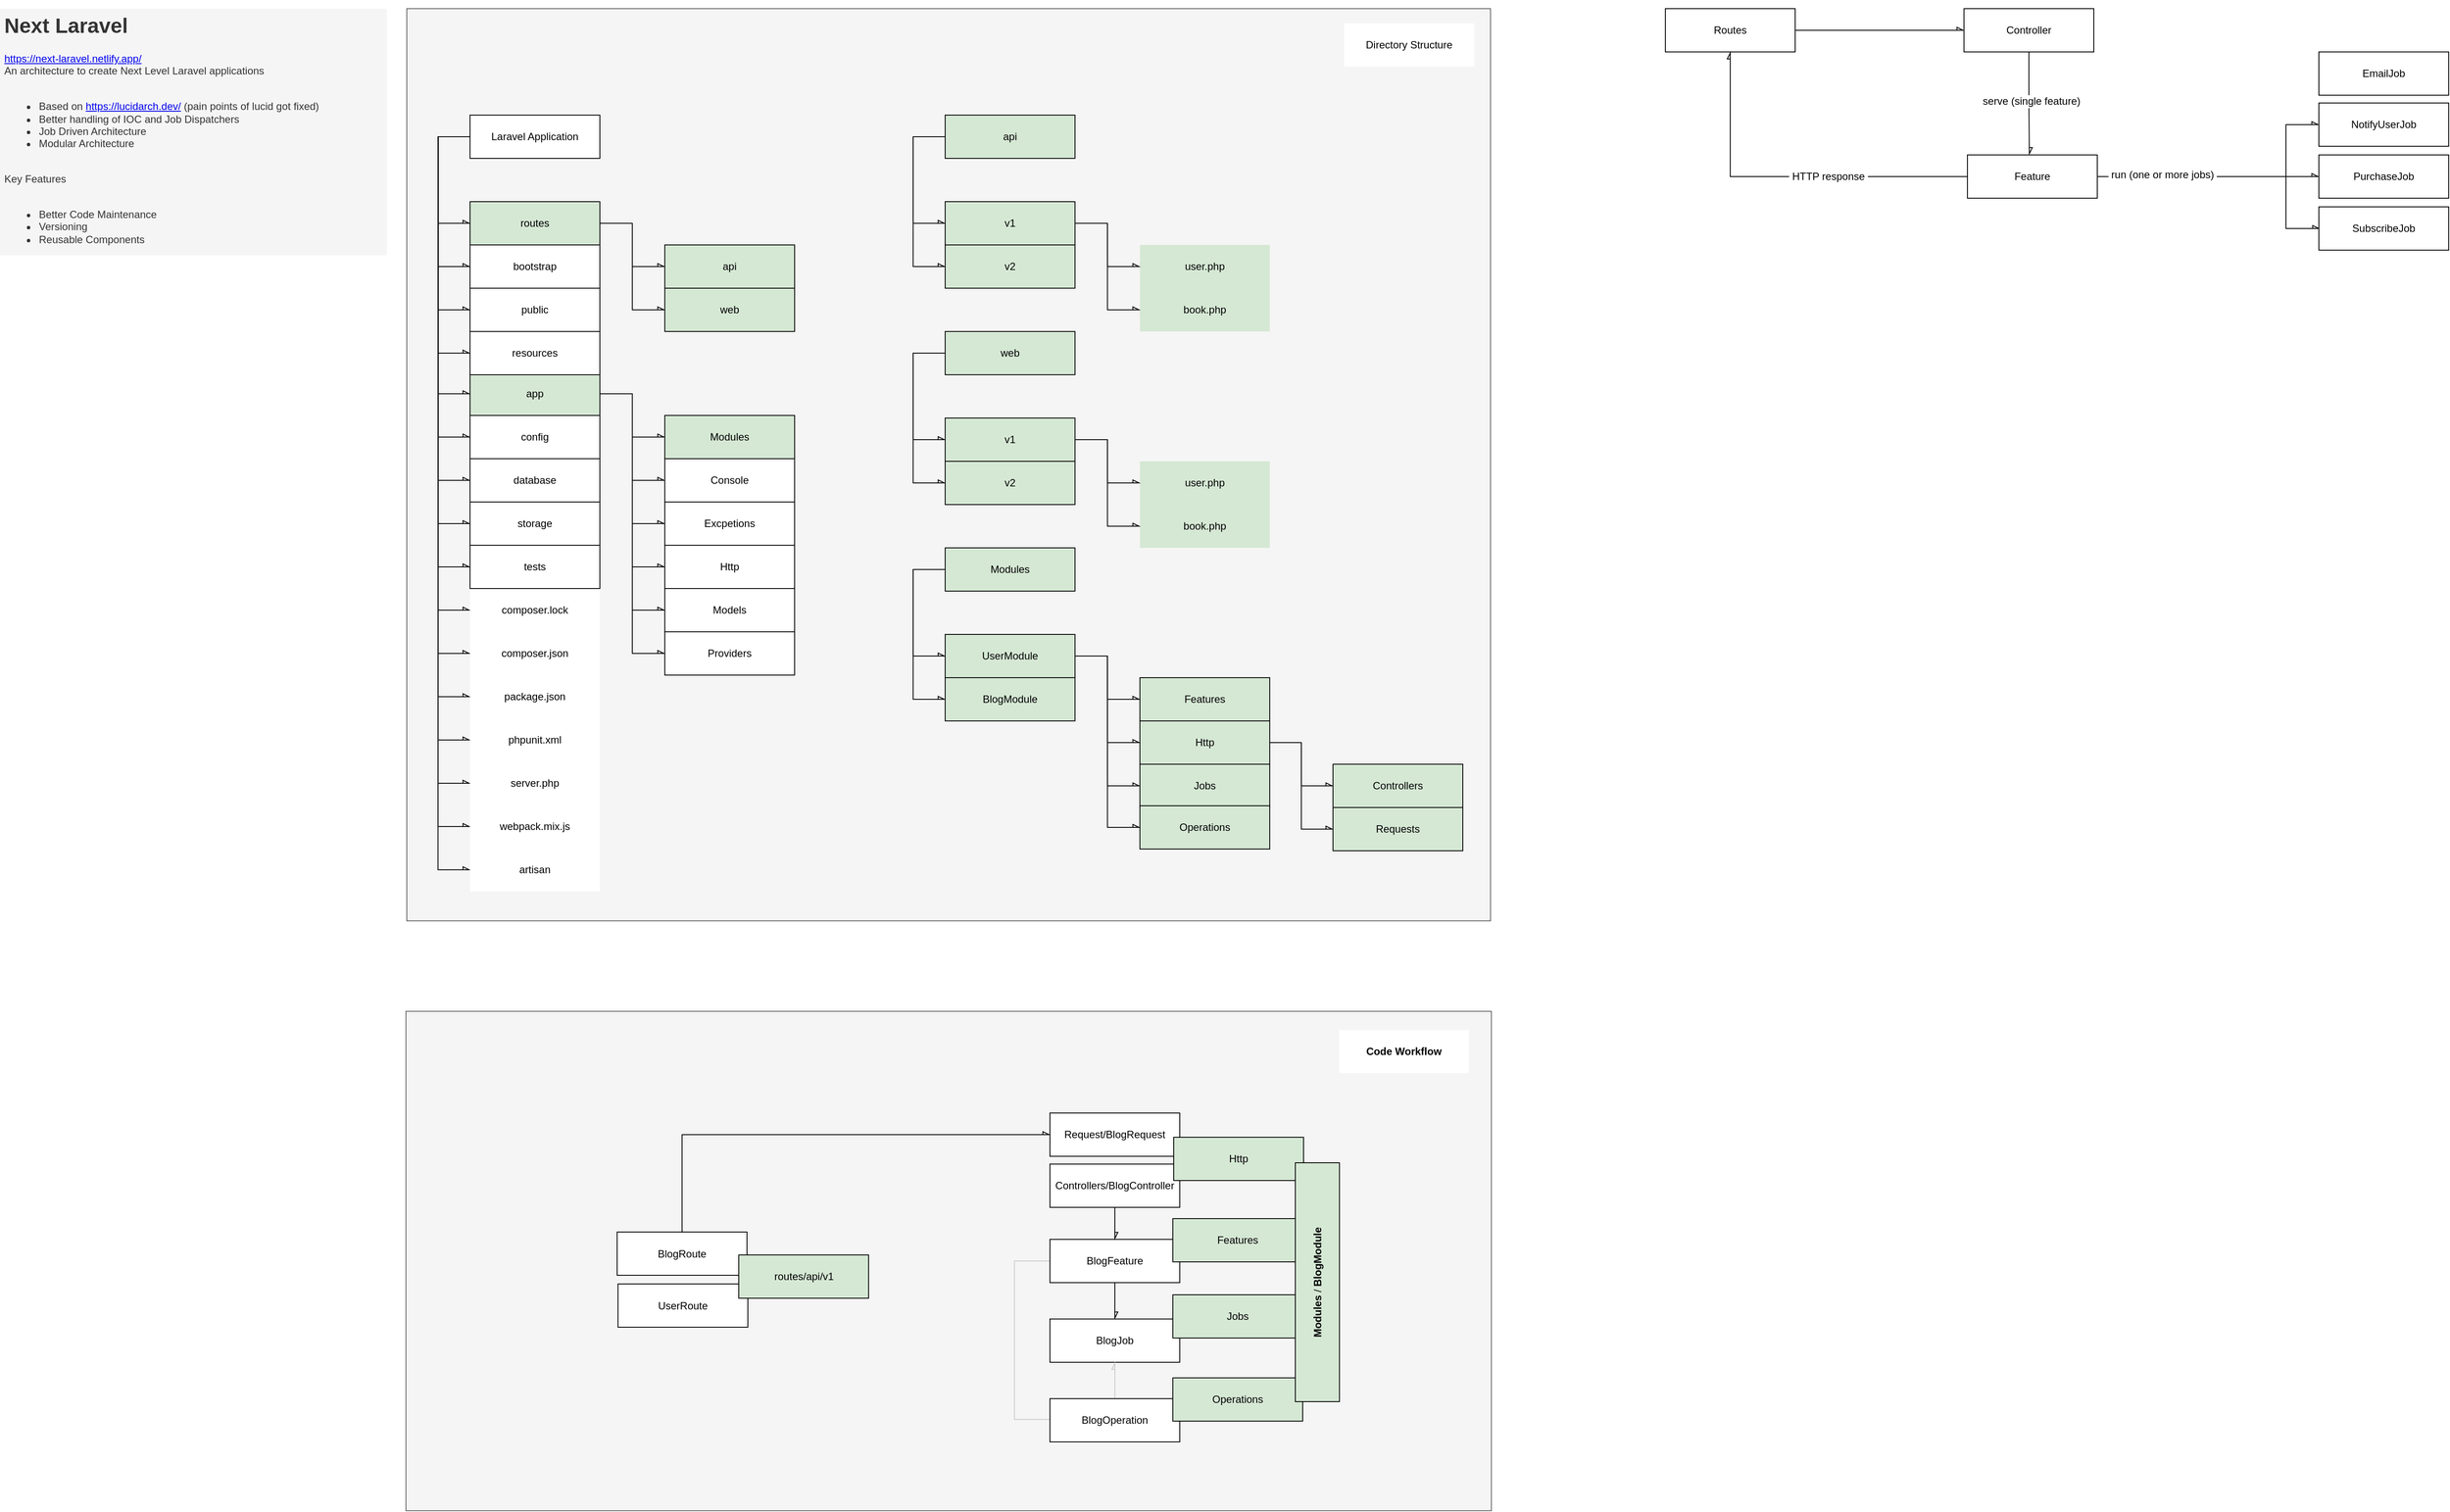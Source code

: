 <mxfile version="20.6.1" type="device"><diagram id="kgpKYQtTHZ0yAKxKKP6v" name="Architectural Concepts"><mxGraphModel dx="1918" dy="588" grid="0" gridSize="10" guides="1" tooltips="1" connect="1" arrows="1" fold="1" page="0" pageScale="1" pageWidth="850" pageHeight="1100" math="0" shadow="0"><root><mxCell id="0"/><mxCell id="1" parent="0"/><mxCell id="j2IgRtQsv3vGRvTuDzH5-283" value="" style="rounded=0;whiteSpace=wrap;html=1;strokeColor=#666666;fillColor=#f5f5f5;fontColor=#333333;" vertex="1" parent="1"><mxGeometry x="-240" y="1418.5" width="1254" height="577" as="geometry"/></mxCell><mxCell id="j2IgRtQsv3vGRvTuDzH5-234" value="" style="rounded=0;whiteSpace=wrap;html=1;strokeColor=#666666;fillColor=#f5f5f5;fontColor=#333333;" vertex="1" parent="1"><mxGeometry x="-239" y="260" width="1252" height="1054" as="geometry"/></mxCell><mxCell id="OswNVjiVkLit3G8lpN_r-1" value="&lt;h1&gt;Next Laravel&amp;nbsp;&lt;/h1&gt;&lt;div&gt;&lt;a href=&quot;https://next-laravel.netlify.app/&quot;&gt;https://next-laravel.netlify.app/&lt;/a&gt;&lt;br&gt;&lt;/div&gt;&lt;div&gt;An architecture to create Next Level Laravel applications&lt;/div&gt;&lt;div&gt;&lt;br&gt;&lt;/div&gt;&lt;div&gt;&lt;ul&gt;&lt;li&gt;Based on&amp;nbsp;&lt;a href=&quot;https://lucidarch.dev/&quot;&gt;https://lucidarch.dev/&lt;/a&gt; (pain points of lucid got fixed)&lt;/li&gt;&lt;li&gt;Better handling of IOC and Job Dispatchers&lt;/li&gt;&lt;li&gt;Job Driven Architecture&lt;/li&gt;&lt;li&gt;Modular Architecture&lt;/li&gt;&lt;/ul&gt;&lt;div&gt;&lt;br&gt;&lt;/div&gt;&lt;/div&gt;&lt;div&gt;Key Features&lt;/div&gt;&lt;div&gt;&lt;br&gt;&lt;/div&gt;&lt;div&gt;&lt;ul&gt;&lt;li&gt;Better Code Maintenance&lt;/li&gt;&lt;li&gt;Versioning&lt;/li&gt;&lt;li&gt;Reusable Components&lt;/li&gt;&lt;/ul&gt;&lt;/div&gt;&lt;div&gt;&lt;br&gt;&lt;/div&gt;" style="text;html=1;strokeColor=none;fillColor=#f5f5f5;spacing=5;spacingTop=-20;whiteSpace=wrap;overflow=hidden;rounded=0;fontColor=#333333;" parent="1" vertex="1"><mxGeometry x="-709" y="260" width="447" height="285" as="geometry"/></mxCell><mxCell id="j2IgRtQsv3vGRvTuDzH5-101" style="edgeStyle=orthogonalEdgeStyle;rounded=0;orthogonalLoop=1;jettySize=auto;html=1;entryX=0;entryY=0.5;entryDx=0;entryDy=0;exitX=0;exitY=0.5;exitDx=0;exitDy=0;endArrow=async;endFill=0;" edge="1" parent="1" source="j2IgRtQsv3vGRvTuDzH5-99" target="j2IgRtQsv3vGRvTuDzH5-100"><mxGeometry relative="1" as="geometry"><Array as="points"><mxPoint x="-202.97" y="408"/><mxPoint x="-202.97" y="705"/></Array></mxGeometry></mxCell><mxCell id="j2IgRtQsv3vGRvTuDzH5-118" style="edgeStyle=orthogonalEdgeStyle;rounded=0;orthogonalLoop=1;jettySize=auto;html=1;entryX=0;entryY=0.5;entryDx=0;entryDy=0;exitX=0;exitY=0.5;exitDx=0;exitDy=0;endArrow=async;endFill=0;" edge="1" parent="1" source="j2IgRtQsv3vGRvTuDzH5-99" target="j2IgRtQsv3vGRvTuDzH5-103"><mxGeometry relative="1" as="geometry"><Array as="points"><mxPoint x="-202.97" y="408"/><mxPoint x="-202.97" y="558"/></Array></mxGeometry></mxCell><mxCell id="j2IgRtQsv3vGRvTuDzH5-119" style="edgeStyle=orthogonalEdgeStyle;rounded=0;orthogonalLoop=1;jettySize=auto;html=1;entryX=0;entryY=0.5;entryDx=0;entryDy=0;exitX=0;exitY=0.5;exitDx=0;exitDy=0;endArrow=async;endFill=0;" edge="1" parent="1" source="j2IgRtQsv3vGRvTuDzH5-99" target="j2IgRtQsv3vGRvTuDzH5-110"><mxGeometry relative="1" as="geometry"><Array as="points"><mxPoint x="-202.97" y="408"/><mxPoint x="-202.97" y="608"/></Array></mxGeometry></mxCell><mxCell id="j2IgRtQsv3vGRvTuDzH5-120" style="edgeStyle=orthogonalEdgeStyle;rounded=0;orthogonalLoop=1;jettySize=auto;html=1;entryX=0;entryY=0.5;entryDx=0;entryDy=0;exitX=0;exitY=0.5;exitDx=0;exitDy=0;endArrow=async;endFill=0;" edge="1" parent="1" source="j2IgRtQsv3vGRvTuDzH5-99" target="j2IgRtQsv3vGRvTuDzH5-111"><mxGeometry relative="1" as="geometry"><Array as="points"><mxPoint x="-202.97" y="408"/><mxPoint x="-202.97" y="658"/></Array></mxGeometry></mxCell><mxCell id="j2IgRtQsv3vGRvTuDzH5-121" style="edgeStyle=orthogonalEdgeStyle;rounded=0;orthogonalLoop=1;jettySize=auto;html=1;entryX=0;entryY=0.5;entryDx=0;entryDy=0;exitX=0;exitY=0.5;exitDx=0;exitDy=0;endArrow=async;endFill=0;" edge="1" parent="1" source="j2IgRtQsv3vGRvTuDzH5-99" target="j2IgRtQsv3vGRvTuDzH5-112"><mxGeometry relative="1" as="geometry"><Array as="points"><mxPoint x="-202.97" y="408"/><mxPoint x="-202.97" y="508"/></Array></mxGeometry></mxCell><mxCell id="j2IgRtQsv3vGRvTuDzH5-122" style="edgeStyle=orthogonalEdgeStyle;rounded=0;orthogonalLoop=1;jettySize=auto;html=1;entryX=0;entryY=0.5;entryDx=0;entryDy=0;exitX=0;exitY=0.5;exitDx=0;exitDy=0;endArrow=async;endFill=0;" edge="1" parent="1" source="j2IgRtQsv3vGRvTuDzH5-99" target="j2IgRtQsv3vGRvTuDzH5-106"><mxGeometry relative="1" as="geometry"><Array as="points"><mxPoint x="-202.97" y="408"/><mxPoint x="-202.97" y="755"/></Array></mxGeometry></mxCell><mxCell id="j2IgRtQsv3vGRvTuDzH5-123" style="edgeStyle=orthogonalEdgeStyle;rounded=0;orthogonalLoop=1;jettySize=auto;html=1;entryX=0;entryY=0.5;entryDx=0;entryDy=0;exitX=0;exitY=0.5;exitDx=0;exitDy=0;endArrow=async;endFill=0;" edge="1" parent="1" source="j2IgRtQsv3vGRvTuDzH5-99" target="j2IgRtQsv3vGRvTuDzH5-107"><mxGeometry relative="1" as="geometry"><Array as="points"><mxPoint x="-202.97" y="408"/><mxPoint x="-202.97" y="805"/></Array></mxGeometry></mxCell><mxCell id="j2IgRtQsv3vGRvTuDzH5-124" style="edgeStyle=orthogonalEdgeStyle;rounded=0;orthogonalLoop=1;jettySize=auto;html=1;entryX=0;entryY=0.5;entryDx=0;entryDy=0;exitX=0;exitY=0.5;exitDx=0;exitDy=0;endArrow=async;endFill=0;" edge="1" parent="1" source="j2IgRtQsv3vGRvTuDzH5-99" target="j2IgRtQsv3vGRvTuDzH5-104"><mxGeometry relative="1" as="geometry"><Array as="points"><mxPoint x="-202.97" y="408"/><mxPoint x="-202.97" y="855"/></Array></mxGeometry></mxCell><mxCell id="j2IgRtQsv3vGRvTuDzH5-125" style="edgeStyle=orthogonalEdgeStyle;rounded=0;orthogonalLoop=1;jettySize=auto;html=1;entryX=0;entryY=0.5;entryDx=0;entryDy=0;exitX=0;exitY=0.5;exitDx=0;exitDy=0;endArrow=async;endFill=0;" edge="1" parent="1" source="j2IgRtQsv3vGRvTuDzH5-99" target="j2IgRtQsv3vGRvTuDzH5-105"><mxGeometry relative="1" as="geometry"><Array as="points"><mxPoint x="-202.97" y="408"/><mxPoint x="-202.97" y="955"/></Array></mxGeometry></mxCell><mxCell id="j2IgRtQsv3vGRvTuDzH5-126" style="edgeStyle=orthogonalEdgeStyle;rounded=0;orthogonalLoop=1;jettySize=auto;html=1;entryX=0;entryY=0.5;entryDx=0;entryDy=0;exitX=0;exitY=0.5;exitDx=0;exitDy=0;endArrow=async;endFill=0;" edge="1" parent="1" source="j2IgRtQsv3vGRvTuDzH5-99" target="j2IgRtQsv3vGRvTuDzH5-108"><mxGeometry relative="1" as="geometry"><Array as="points"><mxPoint x="-202.97" y="408"/><mxPoint x="-202.97" y="1005"/></Array></mxGeometry></mxCell><mxCell id="j2IgRtQsv3vGRvTuDzH5-127" style="edgeStyle=orthogonalEdgeStyle;rounded=0;orthogonalLoop=1;jettySize=auto;html=1;entryX=0;entryY=0.5;entryDx=0;entryDy=0;exitX=0;exitY=0.5;exitDx=0;exitDy=0;endArrow=async;endFill=0;" edge="1" parent="1" source="j2IgRtQsv3vGRvTuDzH5-99" target="j2IgRtQsv3vGRvTuDzH5-109"><mxGeometry relative="1" as="geometry"><Array as="points"><mxPoint x="-202.97" y="408"/><mxPoint x="-202.97" y="1055"/></Array></mxGeometry></mxCell><mxCell id="j2IgRtQsv3vGRvTuDzH5-128" style="edgeStyle=orthogonalEdgeStyle;rounded=0;orthogonalLoop=1;jettySize=auto;html=1;entryX=0;entryY=0.5;entryDx=0;entryDy=0;exitX=0;exitY=0.5;exitDx=0;exitDy=0;endArrow=async;endFill=0;" edge="1" parent="1" source="j2IgRtQsv3vGRvTuDzH5-99" target="j2IgRtQsv3vGRvTuDzH5-113"><mxGeometry relative="1" as="geometry"><mxPoint x="-165.97" y="440" as="sourcePoint"/><Array as="points"><mxPoint x="-202.97" y="408"/><mxPoint x="-202.97" y="1105"/></Array></mxGeometry></mxCell><mxCell id="j2IgRtQsv3vGRvTuDzH5-129" style="edgeStyle=orthogonalEdgeStyle;rounded=0;orthogonalLoop=1;jettySize=auto;html=1;entryX=0;entryY=0.5;entryDx=0;entryDy=0;exitX=0;exitY=0.5;exitDx=0;exitDy=0;endArrow=async;endFill=0;" edge="1" parent="1" source="j2IgRtQsv3vGRvTuDzH5-99" target="j2IgRtQsv3vGRvTuDzH5-115"><mxGeometry relative="1" as="geometry"><Array as="points"><mxPoint x="-202.97" y="408"/><mxPoint x="-202.97" y="1155"/></Array></mxGeometry></mxCell><mxCell id="j2IgRtQsv3vGRvTuDzH5-130" style="edgeStyle=orthogonalEdgeStyle;rounded=0;orthogonalLoop=1;jettySize=auto;html=1;entryX=0;entryY=0.5;entryDx=0;entryDy=0;exitX=0;exitY=0.5;exitDx=0;exitDy=0;endArrow=async;endFill=0;" edge="1" parent="1" source="j2IgRtQsv3vGRvTuDzH5-99" target="j2IgRtQsv3vGRvTuDzH5-116"><mxGeometry relative="1" as="geometry"><Array as="points"><mxPoint x="-202.97" y="408"/><mxPoint x="-202.97" y="905"/></Array></mxGeometry></mxCell><mxCell id="j2IgRtQsv3vGRvTuDzH5-131" style="edgeStyle=orthogonalEdgeStyle;rounded=0;orthogonalLoop=1;jettySize=auto;html=1;entryX=0;entryY=0.5;entryDx=0;entryDy=0;exitX=0;exitY=0.5;exitDx=0;exitDy=0;endArrow=async;endFill=0;" edge="1" parent="1" source="j2IgRtQsv3vGRvTuDzH5-99" target="j2IgRtQsv3vGRvTuDzH5-117"><mxGeometry relative="1" as="geometry"><Array as="points"><mxPoint x="-202.97" y="408"/><mxPoint x="-202.97" y="1205"/></Array></mxGeometry></mxCell><mxCell id="j2IgRtQsv3vGRvTuDzH5-132" style="edgeStyle=orthogonalEdgeStyle;rounded=0;orthogonalLoop=1;jettySize=auto;html=1;entryX=0;entryY=0.5;entryDx=0;entryDy=0;exitX=0;exitY=0.5;exitDx=0;exitDy=0;endArrow=async;endFill=0;" edge="1" parent="1" source="j2IgRtQsv3vGRvTuDzH5-99"><mxGeometry relative="1" as="geometry"><mxPoint x="-165.97" y="1255" as="targetPoint"/><Array as="points"><mxPoint x="-202.97" y="408"/><mxPoint x="-202.97" y="1255"/></Array></mxGeometry></mxCell><mxCell id="j2IgRtQsv3vGRvTuDzH5-99" value="Laravel Application" style="rounded=0;whiteSpace=wrap;html=1;" vertex="1" parent="1"><mxGeometry x="-165.97" y="383" width="150" height="50" as="geometry"/></mxCell><mxCell id="j2IgRtQsv3vGRvTuDzH5-157" style="edgeStyle=orthogonalEdgeStyle;rounded=0;orthogonalLoop=1;jettySize=auto;html=1;entryX=0;entryY=0.5;entryDx=0;entryDy=0;endArrow=async;endFill=0;" edge="1" parent="1" source="j2IgRtQsv3vGRvTuDzH5-100" target="j2IgRtQsv3vGRvTuDzH5-140"><mxGeometry relative="1" as="geometry"/></mxCell><mxCell id="j2IgRtQsv3vGRvTuDzH5-159" style="edgeStyle=orthogonalEdgeStyle;rounded=0;orthogonalLoop=1;jettySize=auto;html=1;entryX=0;entryY=0.5;entryDx=0;entryDy=0;endArrow=async;endFill=0;" edge="1" parent="1" source="j2IgRtQsv3vGRvTuDzH5-100" target="j2IgRtQsv3vGRvTuDzH5-142"><mxGeometry relative="1" as="geometry"/></mxCell><mxCell id="j2IgRtQsv3vGRvTuDzH5-160" style="edgeStyle=orthogonalEdgeStyle;rounded=0;orthogonalLoop=1;jettySize=auto;html=1;entryX=0;entryY=0.5;entryDx=0;entryDy=0;endArrow=async;endFill=0;" edge="1" parent="1" source="j2IgRtQsv3vGRvTuDzH5-100" target="j2IgRtQsv3vGRvTuDzH5-151"><mxGeometry relative="1" as="geometry"/></mxCell><mxCell id="j2IgRtQsv3vGRvTuDzH5-161" style="edgeStyle=orthogonalEdgeStyle;rounded=0;orthogonalLoop=1;jettySize=auto;html=1;entryX=0;entryY=0.5;entryDx=0;entryDy=0;endArrow=async;endFill=0;" edge="1" parent="1" source="j2IgRtQsv3vGRvTuDzH5-100" target="j2IgRtQsv3vGRvTuDzH5-152"><mxGeometry relative="1" as="geometry"/></mxCell><mxCell id="j2IgRtQsv3vGRvTuDzH5-162" style="edgeStyle=orthogonalEdgeStyle;rounded=0;orthogonalLoop=1;jettySize=auto;html=1;entryX=0;entryY=0.5;entryDx=0;entryDy=0;endArrow=async;endFill=0;" edge="1" parent="1" source="j2IgRtQsv3vGRvTuDzH5-100" target="j2IgRtQsv3vGRvTuDzH5-141"><mxGeometry relative="1" as="geometry"/></mxCell><mxCell id="j2IgRtQsv3vGRvTuDzH5-100" value="app" style="rounded=0;whiteSpace=wrap;html=1;fillColor=#d5e8d4;strokeColor=#000000;" vertex="1" parent="1"><mxGeometry x="-165.97" y="680" width="150" height="50" as="geometry"/></mxCell><mxCell id="j2IgRtQsv3vGRvTuDzH5-103" value="bootstrap" style="rounded=0;whiteSpace=wrap;html=1;" vertex="1" parent="1"><mxGeometry x="-165.97" y="533" width="150" height="50" as="geometry"/></mxCell><mxCell id="j2IgRtQsv3vGRvTuDzH5-104" value="storage" style="rounded=0;whiteSpace=wrap;html=1;" vertex="1" parent="1"><mxGeometry x="-165.97" y="830" width="150" height="50" as="geometry"/></mxCell><mxCell id="j2IgRtQsv3vGRvTuDzH5-105" value="composer.lock" style="rounded=0;whiteSpace=wrap;html=1;strokeColor=none;" vertex="1" parent="1"><mxGeometry x="-165.97" y="930" width="150" height="50" as="geometry"/></mxCell><mxCell id="j2IgRtQsv3vGRvTuDzH5-106" value="config" style="rounded=0;whiteSpace=wrap;html=1;" vertex="1" parent="1"><mxGeometry x="-165.97" y="730" width="150" height="50" as="geometry"/></mxCell><mxCell id="j2IgRtQsv3vGRvTuDzH5-107" value="database" style="rounded=0;whiteSpace=wrap;html=1;" vertex="1" parent="1"><mxGeometry x="-165.97" y="780" width="150" height="50" as="geometry"/></mxCell><mxCell id="j2IgRtQsv3vGRvTuDzH5-108" value="composer.json" style="rounded=0;whiteSpace=wrap;html=1;strokeColor=none;" vertex="1" parent="1"><mxGeometry x="-165.97" y="980" width="150" height="50" as="geometry"/></mxCell><mxCell id="j2IgRtQsv3vGRvTuDzH5-109" value="package.json" style="rounded=0;whiteSpace=wrap;html=1;strokeColor=none;" vertex="1" parent="1"><mxGeometry x="-165.97" y="1030" width="150" height="50" as="geometry"/></mxCell><mxCell id="j2IgRtQsv3vGRvTuDzH5-110" value="public" style="rounded=0;whiteSpace=wrap;html=1;" vertex="1" parent="1"><mxGeometry x="-165.97" y="583" width="150" height="50" as="geometry"/></mxCell><mxCell id="j2IgRtQsv3vGRvTuDzH5-111" value="resources" style="rounded=0;whiteSpace=wrap;html=1;" vertex="1" parent="1"><mxGeometry x="-165.97" y="633" width="150" height="50" as="geometry"/></mxCell><mxCell id="j2IgRtQsv3vGRvTuDzH5-164" style="edgeStyle=orthogonalEdgeStyle;rounded=0;orthogonalLoop=1;jettySize=auto;html=1;entryX=0;entryY=0.5;entryDx=0;entryDy=0;endArrow=async;endFill=0;" edge="1" parent="1" source="j2IgRtQsv3vGRvTuDzH5-112" target="j2IgRtQsv3vGRvTuDzH5-148"><mxGeometry relative="1" as="geometry"/></mxCell><mxCell id="j2IgRtQsv3vGRvTuDzH5-165" style="edgeStyle=orthogonalEdgeStyle;rounded=0;orthogonalLoop=1;jettySize=auto;html=1;entryX=0;entryY=0.5;entryDx=0;entryDy=0;endArrow=async;endFill=0;" edge="1" parent="1" source="j2IgRtQsv3vGRvTuDzH5-112" target="j2IgRtQsv3vGRvTuDzH5-149"><mxGeometry relative="1" as="geometry"/></mxCell><mxCell id="j2IgRtQsv3vGRvTuDzH5-112" value="routes" style="rounded=0;whiteSpace=wrap;html=1;fillColor=#d5e8d4;strokeColor=#000000;" vertex="1" parent="1"><mxGeometry x="-165.97" y="483" width="150" height="50" as="geometry"/></mxCell><mxCell id="j2IgRtQsv3vGRvTuDzH5-113" value="phpunit.xml" style="rounded=0;whiteSpace=wrap;html=1;strokeColor=none;" vertex="1" parent="1"><mxGeometry x="-165.97" y="1080" width="150" height="50" as="geometry"/></mxCell><mxCell id="j2IgRtQsv3vGRvTuDzH5-115" value="server.php" style="rounded=0;whiteSpace=wrap;html=1;strokeColor=none;" vertex="1" parent="1"><mxGeometry x="-165.97" y="1130" width="150" height="50" as="geometry"/></mxCell><mxCell id="j2IgRtQsv3vGRvTuDzH5-116" value="tests" style="rounded=0;whiteSpace=wrap;html=1;" vertex="1" parent="1"><mxGeometry x="-165.97" y="880" width="150" height="50" as="geometry"/></mxCell><mxCell id="j2IgRtQsv3vGRvTuDzH5-117" value="webpack.mix.js" style="rounded=0;whiteSpace=wrap;html=1;strokeColor=none;" vertex="1" parent="1"><mxGeometry x="-165.97" y="1180" width="150" height="50" as="geometry"/></mxCell><mxCell id="j2IgRtQsv3vGRvTuDzH5-156" style="edgeStyle=orthogonalEdgeStyle;rounded=0;orthogonalLoop=1;jettySize=auto;html=1;entryX=0;entryY=0.5;entryDx=0;entryDy=0;endArrow=async;endFill=0;" edge="1" parent="1" source="j2IgRtQsv3vGRvTuDzH5-100" target="j2IgRtQsv3vGRvTuDzH5-153"><mxGeometry relative="1" as="geometry"><mxPoint x="200.03" y="458.059" as="sourcePoint"/></mxGeometry></mxCell><mxCell id="j2IgRtQsv3vGRvTuDzH5-140" value="Console" style="rounded=0;whiteSpace=wrap;html=1;fillColor=#FFFFFF;strokeColor=#000000;" vertex="1" parent="1"><mxGeometry x="59.03" y="780" width="150" height="50" as="geometry"/></mxCell><mxCell id="j2IgRtQsv3vGRvTuDzH5-141" value="Excpetions" style="rounded=0;whiteSpace=wrap;html=1;" vertex="1" parent="1"><mxGeometry x="59.03" y="830" width="150" height="50" as="geometry"/></mxCell><mxCell id="j2IgRtQsv3vGRvTuDzH5-142" value="Http" style="rounded=0;whiteSpace=wrap;html=1;" vertex="1" parent="1"><mxGeometry x="59.03" y="880" width="150" height="50" as="geometry"/></mxCell><mxCell id="j2IgRtQsv3vGRvTuDzH5-148" value="api" style="rounded=0;whiteSpace=wrap;html=1;fillColor=#d5e8d4;strokeColor=#000000;" vertex="1" parent="1"><mxGeometry x="59.03" y="533" width="150" height="50" as="geometry"/></mxCell><mxCell id="j2IgRtQsv3vGRvTuDzH5-149" value="web" style="rounded=0;whiteSpace=wrap;html=1;fillColor=#d5e8d4;strokeColor=#000000;" vertex="1" parent="1"><mxGeometry x="59.03" y="583" width="150" height="50" as="geometry"/></mxCell><mxCell id="j2IgRtQsv3vGRvTuDzH5-151" value="Models" style="rounded=0;whiteSpace=wrap;html=1;" vertex="1" parent="1"><mxGeometry x="59.03" y="930" width="150" height="50" as="geometry"/></mxCell><mxCell id="j2IgRtQsv3vGRvTuDzH5-152" value="Providers" style="rounded=0;whiteSpace=wrap;html=1;" vertex="1" parent="1"><mxGeometry x="59.03" y="980" width="150" height="50" as="geometry"/></mxCell><mxCell id="j2IgRtQsv3vGRvTuDzH5-153" value="Modules" style="rounded=0;whiteSpace=wrap;html=1;fillColor=#D5E8D4;" vertex="1" parent="1"><mxGeometry x="59.03" y="730" width="150" height="50" as="geometry"/></mxCell><mxCell id="j2IgRtQsv3vGRvTuDzH5-182" value="Features" style="rounded=0;whiteSpace=wrap;html=1;fillColor=#D5E8D4;" vertex="1" parent="1"><mxGeometry x="607.94" y="1033" width="150" height="50" as="geometry"/></mxCell><mxCell id="j2IgRtQsv3vGRvTuDzH5-238" style="edgeStyle=orthogonalEdgeStyle;orthogonalLoop=1;jettySize=auto;html=1;entryX=0;entryY=0.5;entryDx=0;entryDy=0;rounded=0;endArrow=async;endFill=0;" edge="1" parent="1" source="j2IgRtQsv3vGRvTuDzH5-183" target="j2IgRtQsv3vGRvTuDzH5-236"><mxGeometry relative="1" as="geometry"/></mxCell><mxCell id="j2IgRtQsv3vGRvTuDzH5-240" style="edgeStyle=orthogonalEdgeStyle;rounded=0;orthogonalLoop=1;jettySize=auto;html=1;entryX=0;entryY=0.5;entryDx=0;entryDy=0;endArrow=async;endFill=0;" edge="1" parent="1" source="j2IgRtQsv3vGRvTuDzH5-183" target="j2IgRtQsv3vGRvTuDzH5-237"><mxGeometry relative="1" as="geometry"/></mxCell><mxCell id="j2IgRtQsv3vGRvTuDzH5-183" value="Http" style="rounded=0;whiteSpace=wrap;html=1;fillColor=#D5E8D4;" vertex="1" parent="1"><mxGeometry x="607.94" y="1083" width="150" height="50" as="geometry"/></mxCell><mxCell id="j2IgRtQsv3vGRvTuDzH5-184" value="Jobs" style="rounded=0;whiteSpace=wrap;html=1;fillColor=#D5E8D4;" vertex="1" parent="1"><mxGeometry x="607.94" y="1133" width="150" height="50" as="geometry"/></mxCell><mxCell id="j2IgRtQsv3vGRvTuDzH5-185" value="Operations" style="rounded=0;whiteSpace=wrap;html=1;fillColor=#D5E8D4;" vertex="1" parent="1"><mxGeometry x="607.94" y="1181" width="150" height="50" as="geometry"/></mxCell><mxCell id="j2IgRtQsv3vGRvTuDzH5-187" value="artisan" style="rounded=0;whiteSpace=wrap;html=1;strokeColor=none;" vertex="1" parent="1"><mxGeometry x="-165.97" y="1230" width="150" height="50" as="geometry"/></mxCell><mxCell id="j2IgRtQsv3vGRvTuDzH5-193" style="edgeStyle=orthogonalEdgeStyle;rounded=0;orthogonalLoop=1;jettySize=auto;html=1;entryX=0;entryY=0.5;entryDx=0;entryDy=0;exitX=0;exitY=0.5;exitDx=0;exitDy=0;endArrow=async;endFill=0;" edge="1" parent="1" source="j2IgRtQsv3vGRvTuDzH5-194" target="j2IgRtQsv3vGRvTuDzH5-198"><mxGeometry relative="1" as="geometry"><Array as="points"><mxPoint x="345.97" y="908"/><mxPoint x="345.97" y="1008"/></Array></mxGeometry></mxCell><mxCell id="j2IgRtQsv3vGRvTuDzH5-204" style="edgeStyle=orthogonalEdgeStyle;rounded=0;orthogonalLoop=1;jettySize=auto;html=1;entryX=0;entryY=0.5;entryDx=0;entryDy=0;exitX=0;exitY=0.5;exitDx=0;exitDy=0;endArrow=async;endFill=0;" edge="1" parent="1" source="j2IgRtQsv3vGRvTuDzH5-194" target="j2IgRtQsv3vGRvTuDzH5-203"><mxGeometry relative="1" as="geometry"><Array as="points"><mxPoint x="345.94" y="908"/><mxPoint x="345.94" y="1058"/></Array></mxGeometry></mxCell><mxCell id="j2IgRtQsv3vGRvTuDzH5-194" value="Modules" style="rounded=0;whiteSpace=wrap;html=1;fillColor=#D5E8D4;" vertex="1" parent="1"><mxGeometry x="382.97" y="883" width="150" height="50" as="geometry"/></mxCell><mxCell id="j2IgRtQsv3vGRvTuDzH5-199" style="edgeStyle=orthogonalEdgeStyle;rounded=0;orthogonalLoop=1;jettySize=auto;html=1;endArrow=async;endFill=0;" edge="1" parent="1" source="j2IgRtQsv3vGRvTuDzH5-198" target="j2IgRtQsv3vGRvTuDzH5-182"><mxGeometry relative="1" as="geometry"/></mxCell><mxCell id="j2IgRtQsv3vGRvTuDzH5-200" style="edgeStyle=orthogonalEdgeStyle;rounded=0;orthogonalLoop=1;jettySize=auto;html=1;entryX=0;entryY=0.5;entryDx=0;entryDy=0;endArrow=async;endFill=0;" edge="1" parent="1" source="j2IgRtQsv3vGRvTuDzH5-198" target="j2IgRtQsv3vGRvTuDzH5-183"><mxGeometry relative="1" as="geometry"/></mxCell><mxCell id="j2IgRtQsv3vGRvTuDzH5-201" style="edgeStyle=orthogonalEdgeStyle;rounded=0;orthogonalLoop=1;jettySize=auto;html=1;entryX=0;entryY=0.5;entryDx=0;entryDy=0;endArrow=async;endFill=0;" edge="1" parent="1" source="j2IgRtQsv3vGRvTuDzH5-198" target="j2IgRtQsv3vGRvTuDzH5-184"><mxGeometry relative="1" as="geometry"/></mxCell><mxCell id="j2IgRtQsv3vGRvTuDzH5-202" style="edgeStyle=orthogonalEdgeStyle;rounded=0;orthogonalLoop=1;jettySize=auto;html=1;entryX=0;entryY=0.5;entryDx=0;entryDy=0;endArrow=async;endFill=0;" edge="1" parent="1" source="j2IgRtQsv3vGRvTuDzH5-198" target="j2IgRtQsv3vGRvTuDzH5-185"><mxGeometry relative="1" as="geometry"/></mxCell><mxCell id="j2IgRtQsv3vGRvTuDzH5-198" value="UserModule" style="rounded=0;whiteSpace=wrap;html=1;fillColor=#d5e8d4;strokeColor=#000000;" vertex="1" parent="1"><mxGeometry x="382.97" y="983" width="150" height="50" as="geometry"/></mxCell><mxCell id="j2IgRtQsv3vGRvTuDzH5-203" value="BlogModule" style="rounded=0;whiteSpace=wrap;html=1;fillColor=#d5e8d4;strokeColor=#000000;" vertex="1" parent="1"><mxGeometry x="382.97" y="1033" width="150" height="50" as="geometry"/></mxCell><mxCell id="j2IgRtQsv3vGRvTuDzH5-205" value="user.php" style="rounded=0;whiteSpace=wrap;html=1;fillColor=#D5E8D4;strokeColor=none;" vertex="1" parent="1"><mxGeometry x="607.94" y="533" width="150" height="50" as="geometry"/></mxCell><mxCell id="j2IgRtQsv3vGRvTuDzH5-206" value="book.php" style="rounded=0;whiteSpace=wrap;html=1;fillColor=#D5E8D4;strokeColor=none;" vertex="1" parent="1"><mxGeometry x="607.94" y="583" width="150" height="50" as="geometry"/></mxCell><mxCell id="j2IgRtQsv3vGRvTuDzH5-209" style="edgeStyle=orthogonalEdgeStyle;rounded=0;orthogonalLoop=1;jettySize=auto;html=1;entryX=0;entryY=0.5;entryDx=0;entryDy=0;exitX=0;exitY=0.5;exitDx=0;exitDy=0;endArrow=async;endFill=0;" edge="1" parent="1" source="j2IgRtQsv3vGRvTuDzH5-211" target="j2IgRtQsv3vGRvTuDzH5-216"><mxGeometry relative="1" as="geometry"><Array as="points"><mxPoint x="345.97" y="408"/><mxPoint x="345.97" y="508"/></Array></mxGeometry></mxCell><mxCell id="j2IgRtQsv3vGRvTuDzH5-210" style="edgeStyle=orthogonalEdgeStyle;rounded=0;orthogonalLoop=1;jettySize=auto;html=1;entryX=0;entryY=0.5;entryDx=0;entryDy=0;exitX=0;exitY=0.5;exitDx=0;exitDy=0;endArrow=async;endFill=0;" edge="1" parent="1" source="j2IgRtQsv3vGRvTuDzH5-211" target="j2IgRtQsv3vGRvTuDzH5-217"><mxGeometry relative="1" as="geometry"><Array as="points"><mxPoint x="345.94" y="408"/><mxPoint x="345.94" y="558"/></Array></mxGeometry></mxCell><mxCell id="j2IgRtQsv3vGRvTuDzH5-211" value="api" style="rounded=0;whiteSpace=wrap;html=1;fillColor=#D5E8D4;" vertex="1" parent="1"><mxGeometry x="382.97" y="383" width="150" height="50" as="geometry"/></mxCell><mxCell id="j2IgRtQsv3vGRvTuDzH5-212" style="edgeStyle=orthogonalEdgeStyle;rounded=0;orthogonalLoop=1;jettySize=auto;html=1;endArrow=async;endFill=0;" edge="1" parent="1" source="j2IgRtQsv3vGRvTuDzH5-216" target="j2IgRtQsv3vGRvTuDzH5-205"><mxGeometry relative="1" as="geometry"/></mxCell><mxCell id="j2IgRtQsv3vGRvTuDzH5-213" style="edgeStyle=orthogonalEdgeStyle;rounded=0;orthogonalLoop=1;jettySize=auto;html=1;entryX=0;entryY=0.5;entryDx=0;entryDy=0;endArrow=async;endFill=0;" edge="1" parent="1" source="j2IgRtQsv3vGRvTuDzH5-216" target="j2IgRtQsv3vGRvTuDzH5-206"><mxGeometry relative="1" as="geometry"/></mxCell><mxCell id="j2IgRtQsv3vGRvTuDzH5-216" value="v1" style="rounded=0;whiteSpace=wrap;html=1;fillColor=#d5e8d4;strokeColor=#000000;" vertex="1" parent="1"><mxGeometry x="382.97" y="483" width="150" height="50" as="geometry"/></mxCell><mxCell id="j2IgRtQsv3vGRvTuDzH5-217" value="v2" style="rounded=0;whiteSpace=wrap;html=1;fillColor=#d5e8d4;strokeColor=#000000;" vertex="1" parent="1"><mxGeometry x="382.97" y="533" width="150" height="50" as="geometry"/></mxCell><mxCell id="j2IgRtQsv3vGRvTuDzH5-218" value="user.php" style="rounded=0;whiteSpace=wrap;html=1;fillColor=#D5E8D4;strokeColor=none;" vertex="1" parent="1"><mxGeometry x="607.94" y="783" width="150" height="50" as="geometry"/></mxCell><mxCell id="j2IgRtQsv3vGRvTuDzH5-219" value="book.php" style="rounded=0;whiteSpace=wrap;html=1;fillColor=#D5E8D4;strokeColor=none;" vertex="1" parent="1"><mxGeometry x="607.94" y="833" width="150" height="50" as="geometry"/></mxCell><mxCell id="j2IgRtQsv3vGRvTuDzH5-220" style="edgeStyle=orthogonalEdgeStyle;rounded=0;orthogonalLoop=1;jettySize=auto;html=1;entryX=0;entryY=0.5;entryDx=0;entryDy=0;exitX=0;exitY=0.5;exitDx=0;exitDy=0;endArrow=async;endFill=0;" edge="1" parent="1" source="j2IgRtQsv3vGRvTuDzH5-222" target="j2IgRtQsv3vGRvTuDzH5-225"><mxGeometry relative="1" as="geometry"><Array as="points"><mxPoint x="345.97" y="658"/><mxPoint x="345.97" y="758"/></Array></mxGeometry></mxCell><mxCell id="j2IgRtQsv3vGRvTuDzH5-221" style="edgeStyle=orthogonalEdgeStyle;rounded=0;orthogonalLoop=1;jettySize=auto;html=1;entryX=0;entryY=0.5;entryDx=0;entryDy=0;exitX=0;exitY=0.5;exitDx=0;exitDy=0;endArrow=async;endFill=0;" edge="1" parent="1" source="j2IgRtQsv3vGRvTuDzH5-222" target="j2IgRtQsv3vGRvTuDzH5-226"><mxGeometry relative="1" as="geometry"><Array as="points"><mxPoint x="345.94" y="658"/><mxPoint x="345.94" y="808"/></Array></mxGeometry></mxCell><mxCell id="j2IgRtQsv3vGRvTuDzH5-222" value="web" style="rounded=0;whiteSpace=wrap;html=1;fillColor=#D5E8D4;" vertex="1" parent="1"><mxGeometry x="382.97" y="633" width="150" height="50" as="geometry"/></mxCell><mxCell id="j2IgRtQsv3vGRvTuDzH5-223" style="edgeStyle=orthogonalEdgeStyle;rounded=0;orthogonalLoop=1;jettySize=auto;html=1;endArrow=async;endFill=0;" edge="1" parent="1" source="j2IgRtQsv3vGRvTuDzH5-225" target="j2IgRtQsv3vGRvTuDzH5-218"><mxGeometry relative="1" as="geometry"/></mxCell><mxCell id="j2IgRtQsv3vGRvTuDzH5-224" style="edgeStyle=orthogonalEdgeStyle;rounded=0;orthogonalLoop=1;jettySize=auto;html=1;entryX=0;entryY=0.5;entryDx=0;entryDy=0;endArrow=async;endFill=0;" edge="1" parent="1" source="j2IgRtQsv3vGRvTuDzH5-225" target="j2IgRtQsv3vGRvTuDzH5-219"><mxGeometry relative="1" as="geometry"/></mxCell><mxCell id="j2IgRtQsv3vGRvTuDzH5-225" value="v1" style="rounded=0;whiteSpace=wrap;html=1;fillColor=#d5e8d4;strokeColor=#000000;" vertex="1" parent="1"><mxGeometry x="382.97" y="733" width="150" height="50" as="geometry"/></mxCell><mxCell id="j2IgRtQsv3vGRvTuDzH5-226" value="v2" style="rounded=0;whiteSpace=wrap;html=1;fillColor=#d5e8d4;strokeColor=#000000;" vertex="1" parent="1"><mxGeometry x="382.97" y="783" width="150" height="50" as="geometry"/></mxCell><mxCell id="j2IgRtQsv3vGRvTuDzH5-235" value="Directory Structure" style="rounded=0;whiteSpace=wrap;html=1;strokeColor=none;" vertex="1" parent="1"><mxGeometry x="844" y="277" width="150" height="50" as="geometry"/></mxCell><mxCell id="j2IgRtQsv3vGRvTuDzH5-236" value="Controllers" style="rounded=0;whiteSpace=wrap;html=1;fillColor=#D5E8D4;" vertex="1" parent="1"><mxGeometry x="831" y="1133" width="150" height="50" as="geometry"/></mxCell><mxCell id="j2IgRtQsv3vGRvTuDzH5-237" value="Requests" style="rounded=0;whiteSpace=wrap;html=1;fillColor=#D5E8D4;" vertex="1" parent="1"><mxGeometry x="831" y="1183" width="150" height="50" as="geometry"/></mxCell><mxCell id="j2IgRtQsv3vGRvTuDzH5-277" style="edgeStyle=orthogonalEdgeStyle;rounded=0;orthogonalLoop=1;jettySize=auto;html=1;entryX=0;entryY=0.5;entryDx=0;entryDy=0;endArrow=async;endFill=0;strokeColor=#CCCCCC;" edge="1" parent="1" source="j2IgRtQsv3vGRvTuDzH5-264" target="j2IgRtQsv3vGRvTuDzH5-272"><mxGeometry relative="1" as="geometry"><Array as="points"><mxPoint x="463" y="1707"/><mxPoint x="463" y="1890"/></Array></mxGeometry></mxCell><mxCell id="j2IgRtQsv3vGRvTuDzH5-278" style="edgeStyle=orthogonalEdgeStyle;rounded=0;orthogonalLoop=1;jettySize=auto;html=1;endArrow=async;endFill=0;" edge="1" parent="1" source="j2IgRtQsv3vGRvTuDzH5-264" target="j2IgRtQsv3vGRvTuDzH5-271"><mxGeometry relative="1" as="geometry"/></mxCell><mxCell id="j2IgRtQsv3vGRvTuDzH5-264" value="BlogFeature" style="rounded=0;whiteSpace=wrap;html=1;fillColor=#FFFFFF;" vertex="1" parent="1"><mxGeometry x="504" y="1682" width="150" height="50" as="geometry"/></mxCell><mxCell id="j2IgRtQsv3vGRvTuDzH5-268" value="Request/BlogRequest" style="rounded=0;whiteSpace=wrap;html=1;fillColor=#FFFFFF;" vertex="1" parent="1"><mxGeometry x="504" y="1536" width="150" height="50" as="geometry"/></mxCell><mxCell id="j2IgRtQsv3vGRvTuDzH5-276" style="edgeStyle=orthogonalEdgeStyle;rounded=0;orthogonalLoop=1;jettySize=auto;html=1;endArrow=async;endFill=0;" edge="1" parent="1" source="j2IgRtQsv3vGRvTuDzH5-269" target="j2IgRtQsv3vGRvTuDzH5-264"><mxGeometry relative="1" as="geometry"/></mxCell><mxCell id="j2IgRtQsv3vGRvTuDzH5-269" value="Controllers/BlogController" style="rounded=0;whiteSpace=wrap;html=1;fillColor=#FFFFFF;" vertex="1" parent="1"><mxGeometry x="504" y="1595" width="150" height="50" as="geometry"/></mxCell><mxCell id="j2IgRtQsv3vGRvTuDzH5-265" value="Http" style="rounded=0;whiteSpace=wrap;html=1;fillColor=#D5E8D4;" vertex="1" parent="1"><mxGeometry x="647" y="1564" width="150" height="50" as="geometry"/></mxCell><mxCell id="j2IgRtQsv3vGRvTuDzH5-270" value="Features" style="rounded=0;whiteSpace=wrap;html=1;fillColor=#D5E8D4;" vertex="1" parent="1"><mxGeometry x="646" y="1658" width="150" height="50" as="geometry"/></mxCell><mxCell id="j2IgRtQsv3vGRvTuDzH5-271" value="BlogJob" style="rounded=0;whiteSpace=wrap;html=1;fillColor=#FFFFFF;" vertex="1" parent="1"><mxGeometry x="504" y="1774" width="150" height="50" as="geometry"/></mxCell><mxCell id="j2IgRtQsv3vGRvTuDzH5-266" value="Jobs" style="rounded=0;whiteSpace=wrap;html=1;fillColor=#D5E8D4;" vertex="1" parent="1"><mxGeometry x="646" y="1746" width="150" height="50" as="geometry"/></mxCell><mxCell id="j2IgRtQsv3vGRvTuDzH5-279" style="edgeStyle=orthogonalEdgeStyle;rounded=0;orthogonalLoop=1;jettySize=auto;html=1;endArrow=async;endFill=0;strokeColor=#CCCCCC;" edge="1" parent="1" source="j2IgRtQsv3vGRvTuDzH5-272" target="j2IgRtQsv3vGRvTuDzH5-271"><mxGeometry relative="1" as="geometry"/></mxCell><mxCell id="j2IgRtQsv3vGRvTuDzH5-272" value="BlogOperation" style="rounded=0;whiteSpace=wrap;html=1;fillColor=#FFFFFF;" vertex="1" parent="1"><mxGeometry x="504" y="1866" width="150" height="50" as="geometry"/></mxCell><mxCell id="j2IgRtQsv3vGRvTuDzH5-267" value="Operations" style="rounded=0;whiteSpace=wrap;html=1;fillColor=#D5E8D4;" vertex="1" parent="1"><mxGeometry x="646" y="1842" width="150" height="50" as="geometry"/></mxCell><mxCell id="j2IgRtQsv3vGRvTuDzH5-282" style="edgeStyle=orthogonalEdgeStyle;rounded=0;orthogonalLoop=1;jettySize=auto;html=1;entryX=0;entryY=0.5;entryDx=0;entryDy=0;strokeColor=#000000;endArrow=async;endFill=0;exitX=0.5;exitY=0;exitDx=0;exitDy=0;" edge="1" parent="1" source="j2IgRtQsv3vGRvTuDzH5-273" target="j2IgRtQsv3vGRvTuDzH5-268"><mxGeometry relative="1" as="geometry"/></mxCell><mxCell id="j2IgRtQsv3vGRvTuDzH5-273" value="BlogRoute" style="rounded=0;whiteSpace=wrap;html=1;fillColor=#FFFFFF;" vertex="1" parent="1"><mxGeometry x="4" y="1673.5" width="150" height="50" as="geometry"/></mxCell><mxCell id="j2IgRtQsv3vGRvTuDzH5-274" value="UserRoute" style="rounded=0;whiteSpace=wrap;html=1;fillColor=#FFFFFF;" vertex="1" parent="1"><mxGeometry x="5" y="1733.5" width="150" height="50" as="geometry"/></mxCell><mxCell id="j2IgRtQsv3vGRvTuDzH5-280" value="routes/api/v1" style="rounded=0;whiteSpace=wrap;html=1;fillColor=#D5E8D4;" vertex="1" parent="1"><mxGeometry x="144.5" y="1700" width="150" height="50" as="geometry"/></mxCell><mxCell id="j2IgRtQsv3vGRvTuDzH5-281" value="&lt;b&gt;Modules&lt;/b&gt; / &lt;b&gt;BlogModule&lt;/b&gt;" style="rounded=0;whiteSpace=wrap;html=1;fillColor=#D5E8D4;rotation=-90;" vertex="1" parent="1"><mxGeometry x="675" y="1706" width="276" height="51" as="geometry"/></mxCell><mxCell id="j2IgRtQsv3vGRvTuDzH5-284" value="&lt;b&gt;Code Workflow&lt;/b&gt;" style="rounded=0;whiteSpace=wrap;html=1;strokeColor=none;" vertex="1" parent="1"><mxGeometry x="838" y="1440" width="150" height="50" as="geometry"/></mxCell><mxCell id="j2IgRtQsv3vGRvTuDzH5-291" style="edgeStyle=orthogonalEdgeStyle;rounded=0;orthogonalLoop=1;jettySize=auto;html=1;entryX=0;entryY=0.5;entryDx=0;entryDy=0;strokeColor=#000000;fontSize=8;endArrow=async;endFill=0;" edge="1" parent="1" source="j2IgRtQsv3vGRvTuDzH5-289" target="j2IgRtQsv3vGRvTuDzH5-290"><mxGeometry relative="1" as="geometry"/></mxCell><mxCell id="j2IgRtQsv3vGRvTuDzH5-289" value="Routes" style="rounded=0;whiteSpace=wrap;html=1;fillColor=#FFFFFF;" vertex="1" parent="1"><mxGeometry x="1215" y="260" width="150" height="50" as="geometry"/></mxCell><mxCell id="j2IgRtQsv3vGRvTuDzH5-295" style="edgeStyle=orthogonalEdgeStyle;rounded=0;orthogonalLoop=1;jettySize=auto;html=1;entryX=0.477;entryY=-0.008;entryDx=0;entryDy=0;entryPerimeter=0;strokeColor=#000000;fontSize=12;endArrow=async;endFill=0;" edge="1" parent="1" source="j2IgRtQsv3vGRvTuDzH5-290" target="j2IgRtQsv3vGRvTuDzH5-294"><mxGeometry relative="1" as="geometry"/></mxCell><mxCell id="j2IgRtQsv3vGRvTuDzH5-296" value="&amp;nbsp;serve (single feature)" style="edgeLabel;html=1;align=center;verticalAlign=middle;resizable=0;points=[];fontSize=12;" vertex="1" connectable="0" parent="j2IgRtQsv3vGRvTuDzH5-295"><mxGeometry x="-0.042" y="1" relative="1" as="geometry"><mxPoint as="offset"/></mxGeometry></mxCell><mxCell id="j2IgRtQsv3vGRvTuDzH5-290" value="Controller" style="rounded=0;whiteSpace=wrap;html=1;fillColor=#FFFFFF;" vertex="1" parent="1"><mxGeometry x="1560" y="260" width="150" height="50" as="geometry"/></mxCell><mxCell id="j2IgRtQsv3vGRvTuDzH5-307" style="edgeStyle=orthogonalEdgeStyle;rounded=0;orthogonalLoop=1;jettySize=auto;html=1;entryX=0;entryY=0.5;entryDx=0;entryDy=0;strokeColor=#000000;fontSize=12;endArrow=async;endFill=0;" edge="1" parent="1" source="j2IgRtQsv3vGRvTuDzH5-294" target="j2IgRtQsv3vGRvTuDzH5-297"><mxGeometry relative="1" as="geometry"><Array as="points"><mxPoint x="1932" y="454"/><mxPoint x="1932" y="394"/></Array></mxGeometry></mxCell><mxCell id="j2IgRtQsv3vGRvTuDzH5-308" style="edgeStyle=orthogonalEdgeStyle;rounded=0;orthogonalLoop=1;jettySize=auto;html=1;entryX=0;entryY=0.5;entryDx=0;entryDy=0;strokeColor=#000000;fontSize=12;endArrow=async;endFill=0;" edge="1" parent="1"><mxGeometry relative="1" as="geometry"><mxPoint x="1715" y="454.048" as="sourcePoint"/><mxPoint x="1971" y="514" as="targetPoint"/><Array as="points"><mxPoint x="1932" y="454"/><mxPoint x="1932" y="514"/></Array></mxGeometry></mxCell><mxCell id="j2IgRtQsv3vGRvTuDzH5-309" style="edgeStyle=orthogonalEdgeStyle;rounded=0;orthogonalLoop=1;jettySize=auto;html=1;strokeColor=#000000;fontSize=12;endArrow=async;endFill=0;" edge="1" parent="1" source="j2IgRtQsv3vGRvTuDzH5-294" target="j2IgRtQsv3vGRvTuDzH5-298"><mxGeometry relative="1" as="geometry"/></mxCell><mxCell id="j2IgRtQsv3vGRvTuDzH5-310" value="&amp;nbsp;run (one or more jobs)&amp;nbsp;" style="edgeLabel;html=1;align=center;verticalAlign=middle;resizable=0;points=[];fontSize=12;" vertex="1" connectable="0" parent="j2IgRtQsv3vGRvTuDzH5-309"><mxGeometry x="-0.417" y="2" relative="1" as="geometry"><mxPoint as="offset"/></mxGeometry></mxCell><mxCell id="j2IgRtQsv3vGRvTuDzH5-311" style="edgeStyle=orthogonalEdgeStyle;rounded=0;orthogonalLoop=1;jettySize=auto;html=1;strokeColor=#000000;fontSize=12;endArrow=async;endFill=0;" edge="1" parent="1" source="j2IgRtQsv3vGRvTuDzH5-294" target="j2IgRtQsv3vGRvTuDzH5-289"><mxGeometry relative="1" as="geometry"><mxPoint x="1639" y="730.895" as="targetPoint"/><Array as="points"><mxPoint x="1290" y="454"/></Array></mxGeometry></mxCell><mxCell id="j2IgRtQsv3vGRvTuDzH5-312" value="&amp;nbsp;HTTP response&amp;nbsp;" style="edgeLabel;html=1;align=center;verticalAlign=middle;resizable=0;points=[];fontSize=12;" vertex="1" connectable="0" parent="j2IgRtQsv3vGRvTuDzH5-311"><mxGeometry x="-0.12" y="1" relative="1" as="geometry"><mxPoint x="23" y="-1" as="offset"/></mxGeometry></mxCell><mxCell id="j2IgRtQsv3vGRvTuDzH5-294" value="Feature" style="rounded=0;whiteSpace=wrap;html=1;fillColor=#FFFFFF;" vertex="1" parent="1"><mxGeometry x="1564" y="429" width="150" height="50" as="geometry"/></mxCell><mxCell id="j2IgRtQsv3vGRvTuDzH5-297" value="NotifyUserJob" style="rounded=0;whiteSpace=wrap;html=1;fillColor=#FFFFFF;" vertex="1" parent="1"><mxGeometry x="1970" y="369" width="150" height="50" as="geometry"/></mxCell><mxCell id="j2IgRtQsv3vGRvTuDzH5-298" value="PurchaseJob" style="rounded=0;whiteSpace=wrap;html=1;fillColor=#FFFFFF;" vertex="1" parent="1"><mxGeometry x="1970" y="429" width="150" height="50" as="geometry"/></mxCell><mxCell id="j2IgRtQsv3vGRvTuDzH5-299" value="SubscribeJob" style="rounded=0;whiteSpace=wrap;html=1;fillColor=#FFFFFF;" vertex="1" parent="1"><mxGeometry x="1970" y="489" width="150" height="50" as="geometry"/></mxCell><mxCell id="j2IgRtQsv3vGRvTuDzH5-313" value="EmailJob" style="rounded=0;whiteSpace=wrap;html=1;fillColor=#FFFFFF;" vertex="1" parent="1"><mxGeometry x="1970" y="310" width="150" height="50" as="geometry"/></mxCell></root></mxGraphModel></diagram></mxfile>
